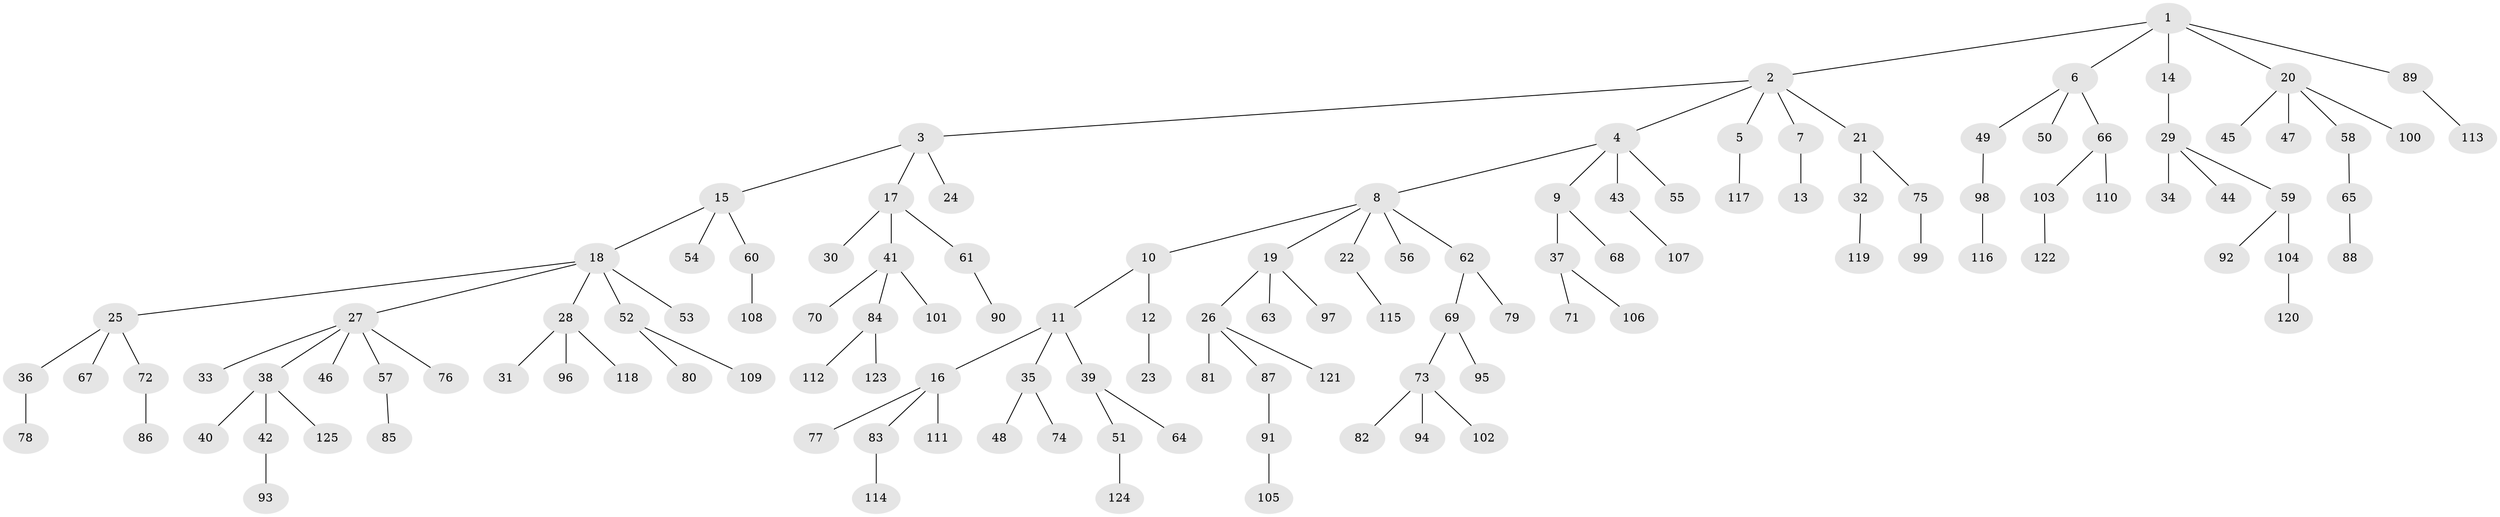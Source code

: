 // coarse degree distribution, {7: 0.011494252873563218, 8: 0.022988505747126436, 9: 0.011494252873563218, 1: 0.6666666666666666, 4: 0.05747126436781609, 5: 0.034482758620689655, 3: 0.10344827586206896, 6: 0.011494252873563218, 2: 0.08045977011494253}
// Generated by graph-tools (version 1.1) at 2025/24/03/03/25 07:24:08]
// undirected, 125 vertices, 124 edges
graph export_dot {
graph [start="1"]
  node [color=gray90,style=filled];
  1;
  2;
  3;
  4;
  5;
  6;
  7;
  8;
  9;
  10;
  11;
  12;
  13;
  14;
  15;
  16;
  17;
  18;
  19;
  20;
  21;
  22;
  23;
  24;
  25;
  26;
  27;
  28;
  29;
  30;
  31;
  32;
  33;
  34;
  35;
  36;
  37;
  38;
  39;
  40;
  41;
  42;
  43;
  44;
  45;
  46;
  47;
  48;
  49;
  50;
  51;
  52;
  53;
  54;
  55;
  56;
  57;
  58;
  59;
  60;
  61;
  62;
  63;
  64;
  65;
  66;
  67;
  68;
  69;
  70;
  71;
  72;
  73;
  74;
  75;
  76;
  77;
  78;
  79;
  80;
  81;
  82;
  83;
  84;
  85;
  86;
  87;
  88;
  89;
  90;
  91;
  92;
  93;
  94;
  95;
  96;
  97;
  98;
  99;
  100;
  101;
  102;
  103;
  104;
  105;
  106;
  107;
  108;
  109;
  110;
  111;
  112;
  113;
  114;
  115;
  116;
  117;
  118;
  119;
  120;
  121;
  122;
  123;
  124;
  125;
  1 -- 2;
  1 -- 6;
  1 -- 14;
  1 -- 20;
  1 -- 89;
  2 -- 3;
  2 -- 4;
  2 -- 5;
  2 -- 7;
  2 -- 21;
  3 -- 15;
  3 -- 17;
  3 -- 24;
  4 -- 8;
  4 -- 9;
  4 -- 43;
  4 -- 55;
  5 -- 117;
  6 -- 49;
  6 -- 50;
  6 -- 66;
  7 -- 13;
  8 -- 10;
  8 -- 19;
  8 -- 22;
  8 -- 56;
  8 -- 62;
  9 -- 37;
  9 -- 68;
  10 -- 11;
  10 -- 12;
  11 -- 16;
  11 -- 35;
  11 -- 39;
  12 -- 23;
  14 -- 29;
  15 -- 18;
  15 -- 54;
  15 -- 60;
  16 -- 77;
  16 -- 83;
  16 -- 111;
  17 -- 30;
  17 -- 41;
  17 -- 61;
  18 -- 25;
  18 -- 27;
  18 -- 28;
  18 -- 52;
  18 -- 53;
  19 -- 26;
  19 -- 63;
  19 -- 97;
  20 -- 45;
  20 -- 47;
  20 -- 58;
  20 -- 100;
  21 -- 32;
  21 -- 75;
  22 -- 115;
  25 -- 36;
  25 -- 67;
  25 -- 72;
  26 -- 81;
  26 -- 87;
  26 -- 121;
  27 -- 33;
  27 -- 38;
  27 -- 46;
  27 -- 57;
  27 -- 76;
  28 -- 31;
  28 -- 96;
  28 -- 118;
  29 -- 34;
  29 -- 44;
  29 -- 59;
  32 -- 119;
  35 -- 48;
  35 -- 74;
  36 -- 78;
  37 -- 71;
  37 -- 106;
  38 -- 40;
  38 -- 42;
  38 -- 125;
  39 -- 51;
  39 -- 64;
  41 -- 70;
  41 -- 84;
  41 -- 101;
  42 -- 93;
  43 -- 107;
  49 -- 98;
  51 -- 124;
  52 -- 80;
  52 -- 109;
  57 -- 85;
  58 -- 65;
  59 -- 92;
  59 -- 104;
  60 -- 108;
  61 -- 90;
  62 -- 69;
  62 -- 79;
  65 -- 88;
  66 -- 103;
  66 -- 110;
  69 -- 73;
  69 -- 95;
  72 -- 86;
  73 -- 82;
  73 -- 94;
  73 -- 102;
  75 -- 99;
  83 -- 114;
  84 -- 112;
  84 -- 123;
  87 -- 91;
  89 -- 113;
  91 -- 105;
  98 -- 116;
  103 -- 122;
  104 -- 120;
}
